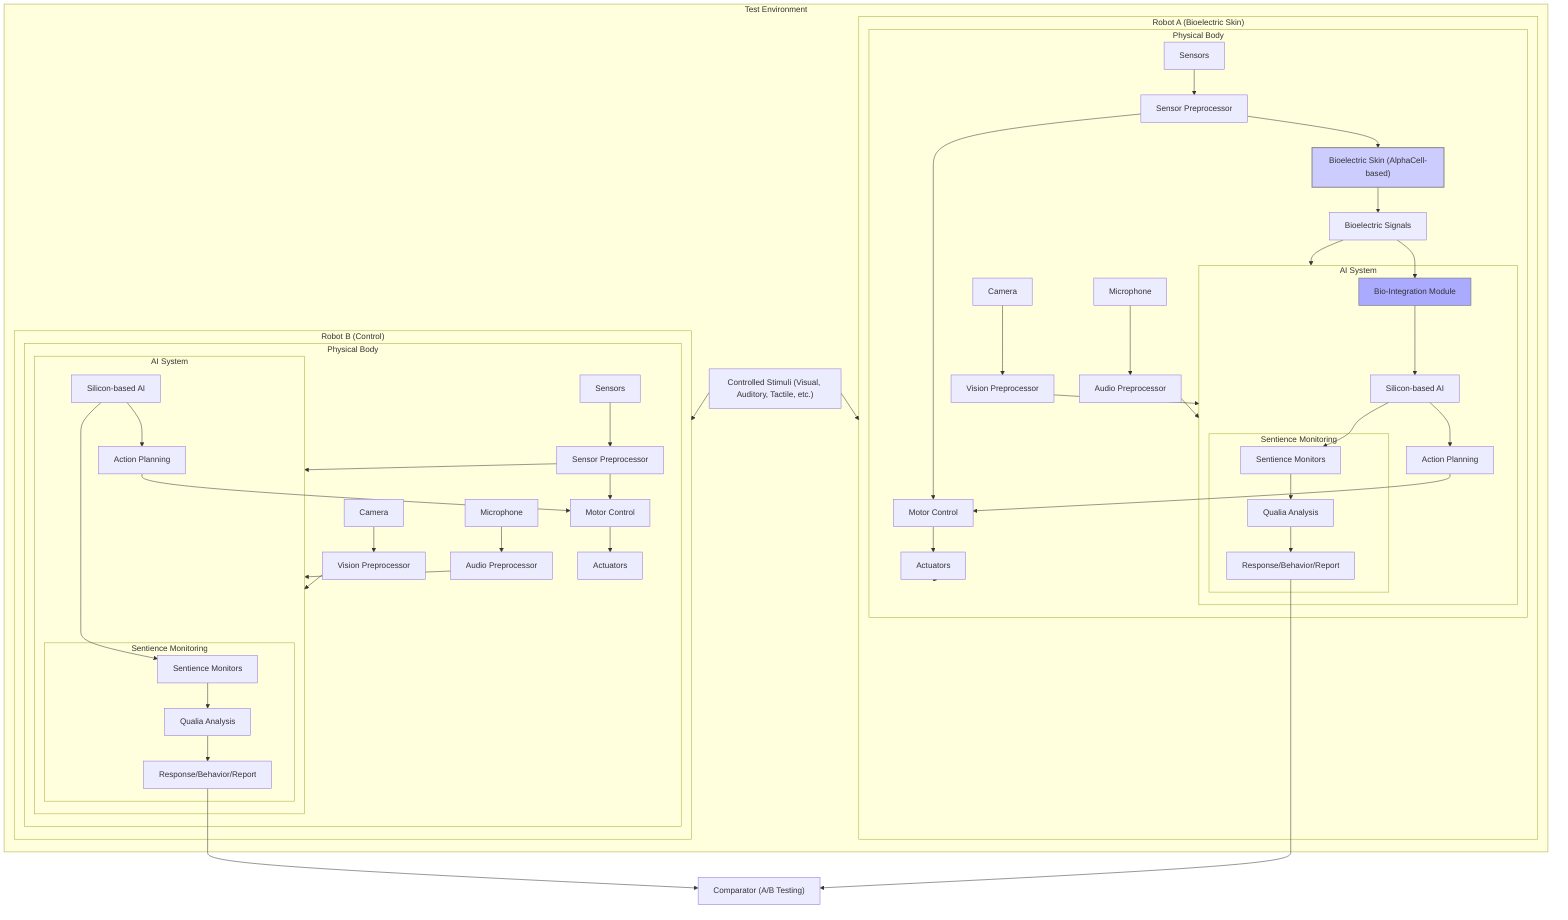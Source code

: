 graph 
 
    subgraph Environment["Test Environment"]
        Stimulus["Controlled Stimuli (Visual, Auditory, Tactile, etc.)"] --> RobotA
        Stimulus --> RobotB
    end

    subgraph RobotA["Robot A (Bioelectric Skin)"]
        subgraph Physical_Body_A["Physical Body"]
            SensorsA["Sensors"] --> PreprocessorA["Sensor Preprocessor"]
            PreprocessorA --> BioSkin["Bioelectric Skin (AlphaCell-based)"]
                BioSkin --> Bioelectric_Signals["Bioelectric Signals"]
                Bioelectric_Signals --> AI_A
            VisionA[Camera] --> VisionPreprocessorA["Vision Preprocessor"]
            AudioA[Microphone] --> AudioPreprocessorA["Audio Preprocessor"]
            VisionPreprocessorA & AudioPreprocessorA --> AI_A
            PreprocessorA --> MotorControlA["Motor Control"]
            MotorControlA --> ActuatorsA["Actuators"]
            
        end


        subgraph AI_A["AI System"]
            AISilicon["Silicon-based AI"]
            Bioelectric_Signals --> BioIntegrator["Bio-Integration Module"]
            BioIntegrator --> AISilicon
            AISilicon --> ActionPlanningA["Action Planning"]
            ActionPlanningA --> MotorControlA

            subgraph Sentience_Monitoring_A["Sentience Monitoring"]
                SMA["Sentience Monitors"] --> SQA["Qualia Analysis"]
                SQA --> OutputA["Response/Behavior/Report"]
            end
            AISilicon --> SMA
      end
    end

    subgraph RobotB["Robot B (Control)"]
        direction LR
         subgraph Physical_Body_B["Physical Body"]
            SensorsB["Sensors"] --> PreprocessorB["Sensor Preprocessor"]
            VisionB[Camera] --> VisionPreprocessorB["Vision Preprocessor"]
            AudioB[Microphone] --> AudioPreprocessorB["Audio Preprocessor"]
            VisionPreprocessorB & AudioPreprocessorB & PreprocessorB --> AI_B
            PreprocessorB --> MotorControlB["Motor Control"]
            MotorControlB --> ActuatorsB["Actuators"]

        end
                subgraph AI_B["AI System"]
            AISiliconB["Silicon-based AI"]
            AISiliconB --> ActionPlanningB["Action Planning"]
            ActionPlanningB --> MotorControlB

            subgraph Sentience_Monitoring_B["Sentience Monitoring"]
                SMB["Sentience Monitors"] --> SQB["Qualia Analysis"]
                SQB --> OutputB["Response/Behavior/Report"]
            end
                AISiliconB --> SMB
        end

    end

    ActuatorsA --> Environment
    ActuatorsB --> Environment

    OutputA & OutputB --> Comparator["Comparator (A/B Testing)"]
    style BioSkin fill:#ccf,stroke:#888,stroke-width:2px
    style BioIntegrator fill:#aaf,stroke:#666,stroke-width:2px_